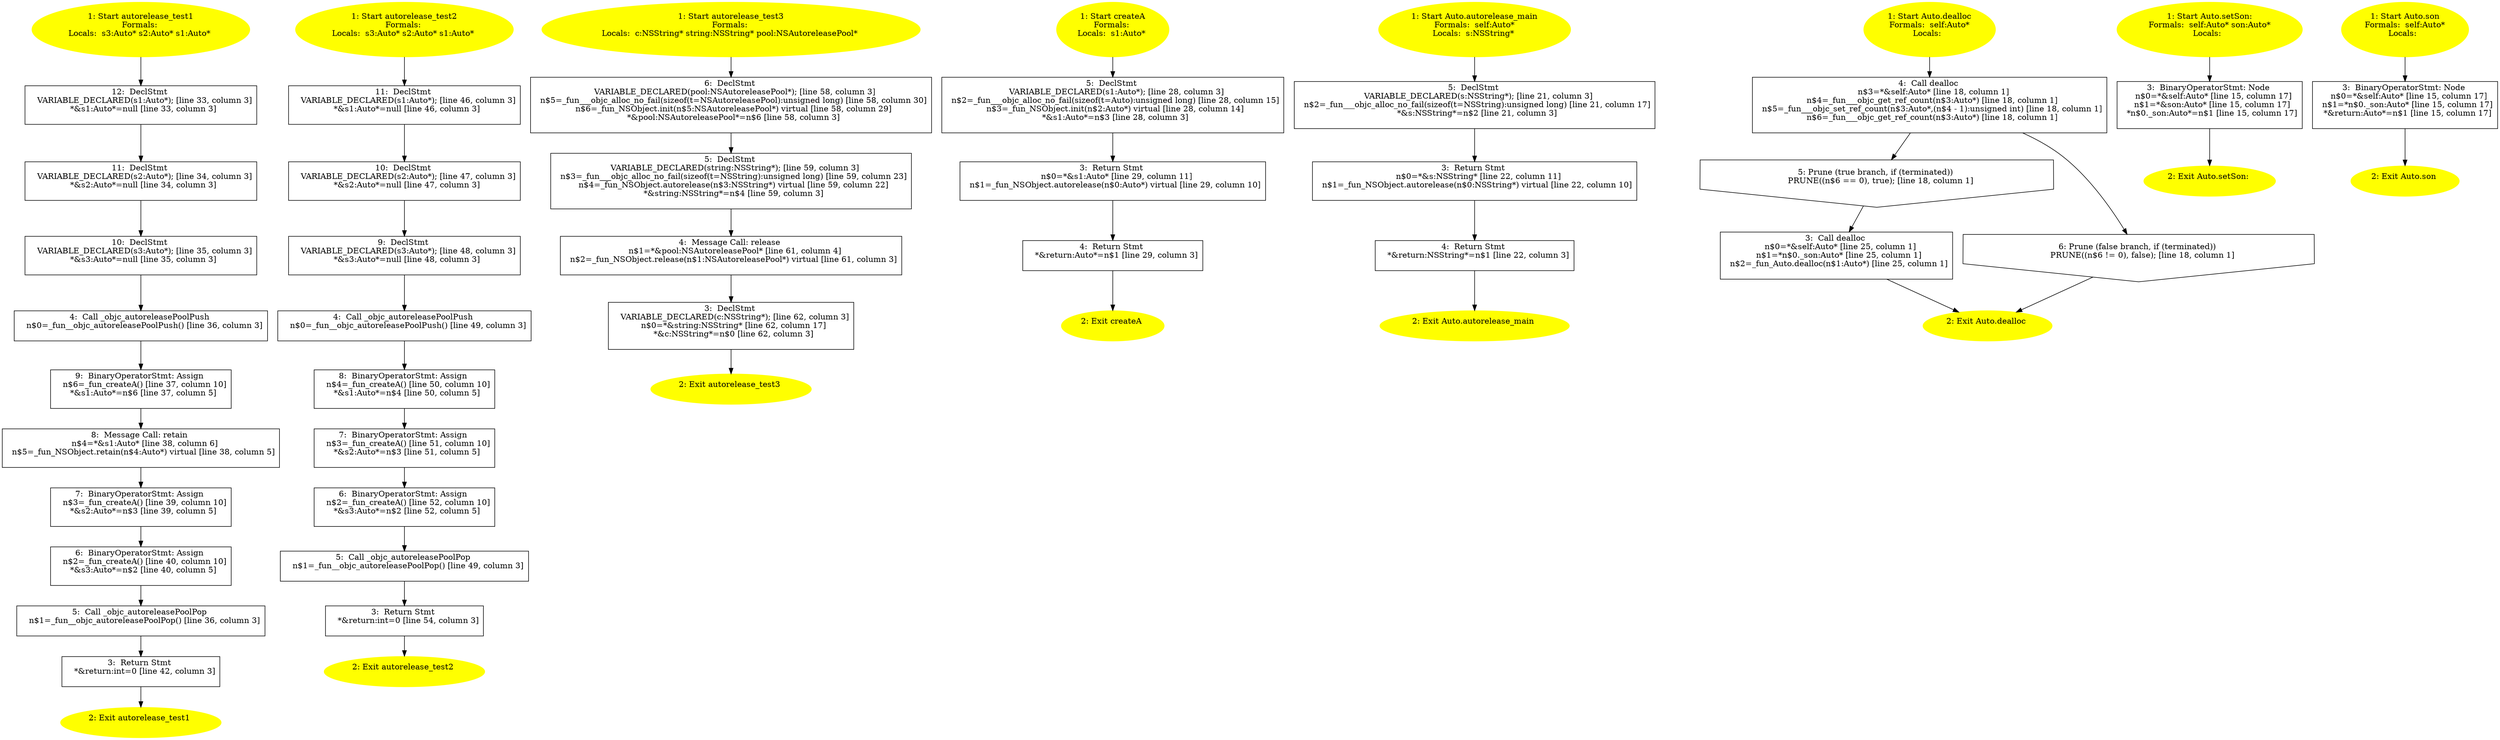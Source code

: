 /* @generated */
digraph cfg {
"autorelease_test1.8f3499e28c7129f0f6b2300d214d7864_1" [label="1: Start autorelease_test1\nFormals: \nLocals:  s3:Auto* s2:Auto* s1:Auto* \n  " color=yellow style=filled]
	

	 "autorelease_test1.8f3499e28c7129f0f6b2300d214d7864_1" -> "autorelease_test1.8f3499e28c7129f0f6b2300d214d7864_12" ;
"autorelease_test1.8f3499e28c7129f0f6b2300d214d7864_2" [label="2: Exit autorelease_test1 \n  " color=yellow style=filled]
	

"autorelease_test1.8f3499e28c7129f0f6b2300d214d7864_3" [label="3:  Return Stmt \n   *&return:int=0 [line 42, column 3]\n " shape="box"]
	

	 "autorelease_test1.8f3499e28c7129f0f6b2300d214d7864_3" -> "autorelease_test1.8f3499e28c7129f0f6b2300d214d7864_2" ;
"autorelease_test1.8f3499e28c7129f0f6b2300d214d7864_4" [label="4:  Call _objc_autoreleasePoolPush \n   n$0=_fun__objc_autoreleasePoolPush() [line 36, column 3]\n " shape="box"]
	

	 "autorelease_test1.8f3499e28c7129f0f6b2300d214d7864_4" -> "autorelease_test1.8f3499e28c7129f0f6b2300d214d7864_9" ;
"autorelease_test1.8f3499e28c7129f0f6b2300d214d7864_5" [label="5:  Call _objc_autoreleasePoolPop \n   n$1=_fun__objc_autoreleasePoolPop() [line 36, column 3]\n " shape="box"]
	

	 "autorelease_test1.8f3499e28c7129f0f6b2300d214d7864_5" -> "autorelease_test1.8f3499e28c7129f0f6b2300d214d7864_3" ;
"autorelease_test1.8f3499e28c7129f0f6b2300d214d7864_6" [label="6:  BinaryOperatorStmt: Assign \n   n$2=_fun_createA() [line 40, column 10]\n  *&s3:Auto*=n$2 [line 40, column 5]\n " shape="box"]
	

	 "autorelease_test1.8f3499e28c7129f0f6b2300d214d7864_6" -> "autorelease_test1.8f3499e28c7129f0f6b2300d214d7864_5" ;
"autorelease_test1.8f3499e28c7129f0f6b2300d214d7864_7" [label="7:  BinaryOperatorStmt: Assign \n   n$3=_fun_createA() [line 39, column 10]\n  *&s2:Auto*=n$3 [line 39, column 5]\n " shape="box"]
	

	 "autorelease_test1.8f3499e28c7129f0f6b2300d214d7864_7" -> "autorelease_test1.8f3499e28c7129f0f6b2300d214d7864_6" ;
"autorelease_test1.8f3499e28c7129f0f6b2300d214d7864_8" [label="8:  Message Call: retain \n   n$4=*&s1:Auto* [line 38, column 6]\n  n$5=_fun_NSObject.retain(n$4:Auto*) virtual [line 38, column 5]\n " shape="box"]
	

	 "autorelease_test1.8f3499e28c7129f0f6b2300d214d7864_8" -> "autorelease_test1.8f3499e28c7129f0f6b2300d214d7864_7" ;
"autorelease_test1.8f3499e28c7129f0f6b2300d214d7864_9" [label="9:  BinaryOperatorStmt: Assign \n   n$6=_fun_createA() [line 37, column 10]\n  *&s1:Auto*=n$6 [line 37, column 5]\n " shape="box"]
	

	 "autorelease_test1.8f3499e28c7129f0f6b2300d214d7864_9" -> "autorelease_test1.8f3499e28c7129f0f6b2300d214d7864_8" ;
"autorelease_test1.8f3499e28c7129f0f6b2300d214d7864_10" [label="10:  DeclStmt \n   VARIABLE_DECLARED(s3:Auto*); [line 35, column 3]\n  *&s3:Auto*=null [line 35, column 3]\n " shape="box"]
	

	 "autorelease_test1.8f3499e28c7129f0f6b2300d214d7864_10" -> "autorelease_test1.8f3499e28c7129f0f6b2300d214d7864_4" ;
"autorelease_test1.8f3499e28c7129f0f6b2300d214d7864_11" [label="11:  DeclStmt \n   VARIABLE_DECLARED(s2:Auto*); [line 34, column 3]\n  *&s2:Auto*=null [line 34, column 3]\n " shape="box"]
	

	 "autorelease_test1.8f3499e28c7129f0f6b2300d214d7864_11" -> "autorelease_test1.8f3499e28c7129f0f6b2300d214d7864_10" ;
"autorelease_test1.8f3499e28c7129f0f6b2300d214d7864_12" [label="12:  DeclStmt \n   VARIABLE_DECLARED(s1:Auto*); [line 33, column 3]\n  *&s1:Auto*=null [line 33, column 3]\n " shape="box"]
	

	 "autorelease_test1.8f3499e28c7129f0f6b2300d214d7864_12" -> "autorelease_test1.8f3499e28c7129f0f6b2300d214d7864_11" ;
"autorelease_test2.d978c6e21f1931e19bc731b4ffb90225_1" [label="1: Start autorelease_test2\nFormals: \nLocals:  s3:Auto* s2:Auto* s1:Auto* \n  " color=yellow style=filled]
	

	 "autorelease_test2.d978c6e21f1931e19bc731b4ffb90225_1" -> "autorelease_test2.d978c6e21f1931e19bc731b4ffb90225_11" ;
"autorelease_test2.d978c6e21f1931e19bc731b4ffb90225_2" [label="2: Exit autorelease_test2 \n  " color=yellow style=filled]
	

"autorelease_test2.d978c6e21f1931e19bc731b4ffb90225_3" [label="3:  Return Stmt \n   *&return:int=0 [line 54, column 3]\n " shape="box"]
	

	 "autorelease_test2.d978c6e21f1931e19bc731b4ffb90225_3" -> "autorelease_test2.d978c6e21f1931e19bc731b4ffb90225_2" ;
"autorelease_test2.d978c6e21f1931e19bc731b4ffb90225_4" [label="4:  Call _objc_autoreleasePoolPush \n   n$0=_fun__objc_autoreleasePoolPush() [line 49, column 3]\n " shape="box"]
	

	 "autorelease_test2.d978c6e21f1931e19bc731b4ffb90225_4" -> "autorelease_test2.d978c6e21f1931e19bc731b4ffb90225_8" ;
"autorelease_test2.d978c6e21f1931e19bc731b4ffb90225_5" [label="5:  Call _objc_autoreleasePoolPop \n   n$1=_fun__objc_autoreleasePoolPop() [line 49, column 3]\n " shape="box"]
	

	 "autorelease_test2.d978c6e21f1931e19bc731b4ffb90225_5" -> "autorelease_test2.d978c6e21f1931e19bc731b4ffb90225_3" ;
"autorelease_test2.d978c6e21f1931e19bc731b4ffb90225_6" [label="6:  BinaryOperatorStmt: Assign \n   n$2=_fun_createA() [line 52, column 10]\n  *&s3:Auto*=n$2 [line 52, column 5]\n " shape="box"]
	

	 "autorelease_test2.d978c6e21f1931e19bc731b4ffb90225_6" -> "autorelease_test2.d978c6e21f1931e19bc731b4ffb90225_5" ;
"autorelease_test2.d978c6e21f1931e19bc731b4ffb90225_7" [label="7:  BinaryOperatorStmt: Assign \n   n$3=_fun_createA() [line 51, column 10]\n  *&s2:Auto*=n$3 [line 51, column 5]\n " shape="box"]
	

	 "autorelease_test2.d978c6e21f1931e19bc731b4ffb90225_7" -> "autorelease_test2.d978c6e21f1931e19bc731b4ffb90225_6" ;
"autorelease_test2.d978c6e21f1931e19bc731b4ffb90225_8" [label="8:  BinaryOperatorStmt: Assign \n   n$4=_fun_createA() [line 50, column 10]\n  *&s1:Auto*=n$4 [line 50, column 5]\n " shape="box"]
	

	 "autorelease_test2.d978c6e21f1931e19bc731b4ffb90225_8" -> "autorelease_test2.d978c6e21f1931e19bc731b4ffb90225_7" ;
"autorelease_test2.d978c6e21f1931e19bc731b4ffb90225_9" [label="9:  DeclStmt \n   VARIABLE_DECLARED(s3:Auto*); [line 48, column 3]\n  *&s3:Auto*=null [line 48, column 3]\n " shape="box"]
	

	 "autorelease_test2.d978c6e21f1931e19bc731b4ffb90225_9" -> "autorelease_test2.d978c6e21f1931e19bc731b4ffb90225_4" ;
"autorelease_test2.d978c6e21f1931e19bc731b4ffb90225_10" [label="10:  DeclStmt \n   VARIABLE_DECLARED(s2:Auto*); [line 47, column 3]\n  *&s2:Auto*=null [line 47, column 3]\n " shape="box"]
	

	 "autorelease_test2.d978c6e21f1931e19bc731b4ffb90225_10" -> "autorelease_test2.d978c6e21f1931e19bc731b4ffb90225_9" ;
"autorelease_test2.d978c6e21f1931e19bc731b4ffb90225_11" [label="11:  DeclStmt \n   VARIABLE_DECLARED(s1:Auto*); [line 46, column 3]\n  *&s1:Auto*=null [line 46, column 3]\n " shape="box"]
	

	 "autorelease_test2.d978c6e21f1931e19bc731b4ffb90225_11" -> "autorelease_test2.d978c6e21f1931e19bc731b4ffb90225_10" ;
"autorelease_test3.5fa2e6ceb6075e26a47f9b8c9cdf65ba_1" [label="1: Start autorelease_test3\nFormals: \nLocals:  c:NSString* string:NSString* pool:NSAutoreleasePool* \n  " color=yellow style=filled]
	

	 "autorelease_test3.5fa2e6ceb6075e26a47f9b8c9cdf65ba_1" -> "autorelease_test3.5fa2e6ceb6075e26a47f9b8c9cdf65ba_6" ;
"autorelease_test3.5fa2e6ceb6075e26a47f9b8c9cdf65ba_2" [label="2: Exit autorelease_test3 \n  " color=yellow style=filled]
	

"autorelease_test3.5fa2e6ceb6075e26a47f9b8c9cdf65ba_3" [label="3:  DeclStmt \n   VARIABLE_DECLARED(c:NSString*); [line 62, column 3]\n  n$0=*&string:NSString* [line 62, column 17]\n  *&c:NSString*=n$0 [line 62, column 3]\n " shape="box"]
	

	 "autorelease_test3.5fa2e6ceb6075e26a47f9b8c9cdf65ba_3" -> "autorelease_test3.5fa2e6ceb6075e26a47f9b8c9cdf65ba_2" ;
"autorelease_test3.5fa2e6ceb6075e26a47f9b8c9cdf65ba_4" [label="4:  Message Call: release \n   n$1=*&pool:NSAutoreleasePool* [line 61, column 4]\n  n$2=_fun_NSObject.release(n$1:NSAutoreleasePool*) virtual [line 61, column 3]\n " shape="box"]
	

	 "autorelease_test3.5fa2e6ceb6075e26a47f9b8c9cdf65ba_4" -> "autorelease_test3.5fa2e6ceb6075e26a47f9b8c9cdf65ba_3" ;
"autorelease_test3.5fa2e6ceb6075e26a47f9b8c9cdf65ba_5" [label="5:  DeclStmt \n   VARIABLE_DECLARED(string:NSString*); [line 59, column 3]\n  n$3=_fun___objc_alloc_no_fail(sizeof(t=NSString):unsigned long) [line 59, column 23]\n  n$4=_fun_NSObject.autorelease(n$3:NSString*) virtual [line 59, column 22]\n  *&string:NSString*=n$4 [line 59, column 3]\n " shape="box"]
	

	 "autorelease_test3.5fa2e6ceb6075e26a47f9b8c9cdf65ba_5" -> "autorelease_test3.5fa2e6ceb6075e26a47f9b8c9cdf65ba_4" ;
"autorelease_test3.5fa2e6ceb6075e26a47f9b8c9cdf65ba_6" [label="6:  DeclStmt \n   VARIABLE_DECLARED(pool:NSAutoreleasePool*); [line 58, column 3]\n  n$5=_fun___objc_alloc_no_fail(sizeof(t=NSAutoreleasePool):unsigned long) [line 58, column 30]\n  n$6=_fun_NSObject.init(n$5:NSAutoreleasePool*) virtual [line 58, column 29]\n  *&pool:NSAutoreleasePool*=n$6 [line 58, column 3]\n " shape="box"]
	

	 "autorelease_test3.5fa2e6ceb6075e26a47f9b8c9cdf65ba_6" -> "autorelease_test3.5fa2e6ceb6075e26a47f9b8c9cdf65ba_5" ;
"createA.48a5d7f480131d59bba69d521715b836_1" [label="1: Start createA\nFormals: \nLocals:  s1:Auto* \n  " color=yellow style=filled]
	

	 "createA.48a5d7f480131d59bba69d521715b836_1" -> "createA.48a5d7f480131d59bba69d521715b836_5" ;
"createA.48a5d7f480131d59bba69d521715b836_2" [label="2: Exit createA \n  " color=yellow style=filled]
	

"createA.48a5d7f480131d59bba69d521715b836_3" [label="3:  Return Stmt \n   n$0=*&s1:Auto* [line 29, column 11]\n  n$1=_fun_NSObject.autorelease(n$0:Auto*) virtual [line 29, column 10]\n " shape="box"]
	

	 "createA.48a5d7f480131d59bba69d521715b836_3" -> "createA.48a5d7f480131d59bba69d521715b836_4" ;
"createA.48a5d7f480131d59bba69d521715b836_4" [label="4:  Return Stmt \n   *&return:Auto*=n$1 [line 29, column 3]\n " shape="box"]
	

	 "createA.48a5d7f480131d59bba69d521715b836_4" -> "createA.48a5d7f480131d59bba69d521715b836_2" ;
"createA.48a5d7f480131d59bba69d521715b836_5" [label="5:  DeclStmt \n   VARIABLE_DECLARED(s1:Auto*); [line 28, column 3]\n  n$2=_fun___objc_alloc_no_fail(sizeof(t=Auto):unsigned long) [line 28, column 15]\n  n$3=_fun_NSObject.init(n$2:Auto*) virtual [line 28, column 14]\n  *&s1:Auto*=n$3 [line 28, column 3]\n " shape="box"]
	

	 "createA.48a5d7f480131d59bba69d521715b836_5" -> "createA.48a5d7f480131d59bba69d521715b836_3" ;
"autorelease_main#Auto#instance.dbdd003a511fe2beb7e0a817d39f6fd8_1" [label="1: Start Auto.autorelease_main\nFormals:  self:Auto*\nLocals:  s:NSString* \n  " color=yellow style=filled]
	

	 "autorelease_main#Auto#instance.dbdd003a511fe2beb7e0a817d39f6fd8_1" -> "autorelease_main#Auto#instance.dbdd003a511fe2beb7e0a817d39f6fd8_5" ;
"autorelease_main#Auto#instance.dbdd003a511fe2beb7e0a817d39f6fd8_2" [label="2: Exit Auto.autorelease_main \n  " color=yellow style=filled]
	

"autorelease_main#Auto#instance.dbdd003a511fe2beb7e0a817d39f6fd8_3" [label="3:  Return Stmt \n   n$0=*&s:NSString* [line 22, column 11]\n  n$1=_fun_NSObject.autorelease(n$0:NSString*) virtual [line 22, column 10]\n " shape="box"]
	

	 "autorelease_main#Auto#instance.dbdd003a511fe2beb7e0a817d39f6fd8_3" -> "autorelease_main#Auto#instance.dbdd003a511fe2beb7e0a817d39f6fd8_4" ;
"autorelease_main#Auto#instance.dbdd003a511fe2beb7e0a817d39f6fd8_4" [label="4:  Return Stmt \n   *&return:NSString*=n$1 [line 22, column 3]\n " shape="box"]
	

	 "autorelease_main#Auto#instance.dbdd003a511fe2beb7e0a817d39f6fd8_4" -> "autorelease_main#Auto#instance.dbdd003a511fe2beb7e0a817d39f6fd8_2" ;
"autorelease_main#Auto#instance.dbdd003a511fe2beb7e0a817d39f6fd8_5" [label="5:  DeclStmt \n   VARIABLE_DECLARED(s:NSString*); [line 21, column 3]\n  n$2=_fun___objc_alloc_no_fail(sizeof(t=NSString):unsigned long) [line 21, column 17]\n  *&s:NSString*=n$2 [line 21, column 3]\n " shape="box"]
	

	 "autorelease_main#Auto#instance.dbdd003a511fe2beb7e0a817d39f6fd8_5" -> "autorelease_main#Auto#instance.dbdd003a511fe2beb7e0a817d39f6fd8_3" ;
"dealloc#Auto#instance.f75e3ca5aab8c1f0122d42fc04b27666_1" [label="1: Start Auto.dealloc\nFormals:  self:Auto*\nLocals:  \n  " color=yellow style=filled]
	

	 "dealloc#Auto#instance.f75e3ca5aab8c1f0122d42fc04b27666_1" -> "dealloc#Auto#instance.f75e3ca5aab8c1f0122d42fc04b27666_4" ;
"dealloc#Auto#instance.f75e3ca5aab8c1f0122d42fc04b27666_2" [label="2: Exit Auto.dealloc \n  " color=yellow style=filled]
	

"dealloc#Auto#instance.f75e3ca5aab8c1f0122d42fc04b27666_3" [label="3:  Call dealloc \n   n$0=*&self:Auto* [line 25, column 1]\n  n$1=*n$0._son:Auto* [line 25, column 1]\n  n$2=_fun_Auto.dealloc(n$1:Auto*) [line 25, column 1]\n " shape="box"]
	

	 "dealloc#Auto#instance.f75e3ca5aab8c1f0122d42fc04b27666_3" -> "dealloc#Auto#instance.f75e3ca5aab8c1f0122d42fc04b27666_2" ;
"dealloc#Auto#instance.f75e3ca5aab8c1f0122d42fc04b27666_4" [label="4:  Call dealloc \n   n$3=*&self:Auto* [line 18, column 1]\n  n$4=_fun___objc_get_ref_count(n$3:Auto*) [line 18, column 1]\n  n$5=_fun___objc_set_ref_count(n$3:Auto*,(n$4 - 1):unsigned int) [line 18, column 1]\n  n$6=_fun___objc_get_ref_count(n$3:Auto*) [line 18, column 1]\n " shape="box"]
	

	 "dealloc#Auto#instance.f75e3ca5aab8c1f0122d42fc04b27666_4" -> "dealloc#Auto#instance.f75e3ca5aab8c1f0122d42fc04b27666_5" ;
	 "dealloc#Auto#instance.f75e3ca5aab8c1f0122d42fc04b27666_4" -> "dealloc#Auto#instance.f75e3ca5aab8c1f0122d42fc04b27666_6" ;
"dealloc#Auto#instance.f75e3ca5aab8c1f0122d42fc04b27666_5" [label="5: Prune (true branch, if (terminated)) \n   PRUNE((n$6 == 0), true); [line 18, column 1]\n " shape="invhouse"]
	

	 "dealloc#Auto#instance.f75e3ca5aab8c1f0122d42fc04b27666_5" -> "dealloc#Auto#instance.f75e3ca5aab8c1f0122d42fc04b27666_3" ;
"dealloc#Auto#instance.f75e3ca5aab8c1f0122d42fc04b27666_6" [label="6: Prune (false branch, if (terminated)) \n   PRUNE((n$6 != 0), false); [line 18, column 1]\n " shape="invhouse"]
	

	 "dealloc#Auto#instance.f75e3ca5aab8c1f0122d42fc04b27666_6" -> "dealloc#Auto#instance.f75e3ca5aab8c1f0122d42fc04b27666_2" ;
"setSon:#Auto(class Auto)#instance.b314785cc6e34d48670dac2910ec765e_1" [label="1: Start Auto.setSon:\nFormals:  self:Auto* son:Auto*\nLocals:  \n  " color=yellow style=filled]
	

	 "setSon:#Auto(class Auto)#instance.b314785cc6e34d48670dac2910ec765e_1" -> "setSon:#Auto(class Auto)#instance.b314785cc6e34d48670dac2910ec765e_3" ;
"setSon:#Auto(class Auto)#instance.b314785cc6e34d48670dac2910ec765e_2" [label="2: Exit Auto.setSon: \n  " color=yellow style=filled]
	

"setSon:#Auto(class Auto)#instance.b314785cc6e34d48670dac2910ec765e_3" [label="3:  BinaryOperatorStmt: Node \n   n$0=*&self:Auto* [line 15, column 17]\n  n$1=*&son:Auto* [line 15, column 17]\n  *n$0._son:Auto*=n$1 [line 15, column 17]\n " shape="box"]
	

	 "setSon:#Auto(class Auto)#instance.b314785cc6e34d48670dac2910ec765e_3" -> "setSon:#Auto(class Auto)#instance.b314785cc6e34d48670dac2910ec765e_2" ;
"son#Auto#instance.10d5e200f659259b61aeb33f58f3b9ab_1" [label="1: Start Auto.son\nFormals:  self:Auto*\nLocals:  \n  " color=yellow style=filled]
	

	 "son#Auto#instance.10d5e200f659259b61aeb33f58f3b9ab_1" -> "son#Auto#instance.10d5e200f659259b61aeb33f58f3b9ab_3" ;
"son#Auto#instance.10d5e200f659259b61aeb33f58f3b9ab_2" [label="2: Exit Auto.son \n  " color=yellow style=filled]
	

"son#Auto#instance.10d5e200f659259b61aeb33f58f3b9ab_3" [label="3:  BinaryOperatorStmt: Node \n   n$0=*&self:Auto* [line 15, column 17]\n  n$1=*n$0._son:Auto* [line 15, column 17]\n  *&return:Auto*=n$1 [line 15, column 17]\n " shape="box"]
	

	 "son#Auto#instance.10d5e200f659259b61aeb33f58f3b9ab_3" -> "son#Auto#instance.10d5e200f659259b61aeb33f58f3b9ab_2" ;
}
